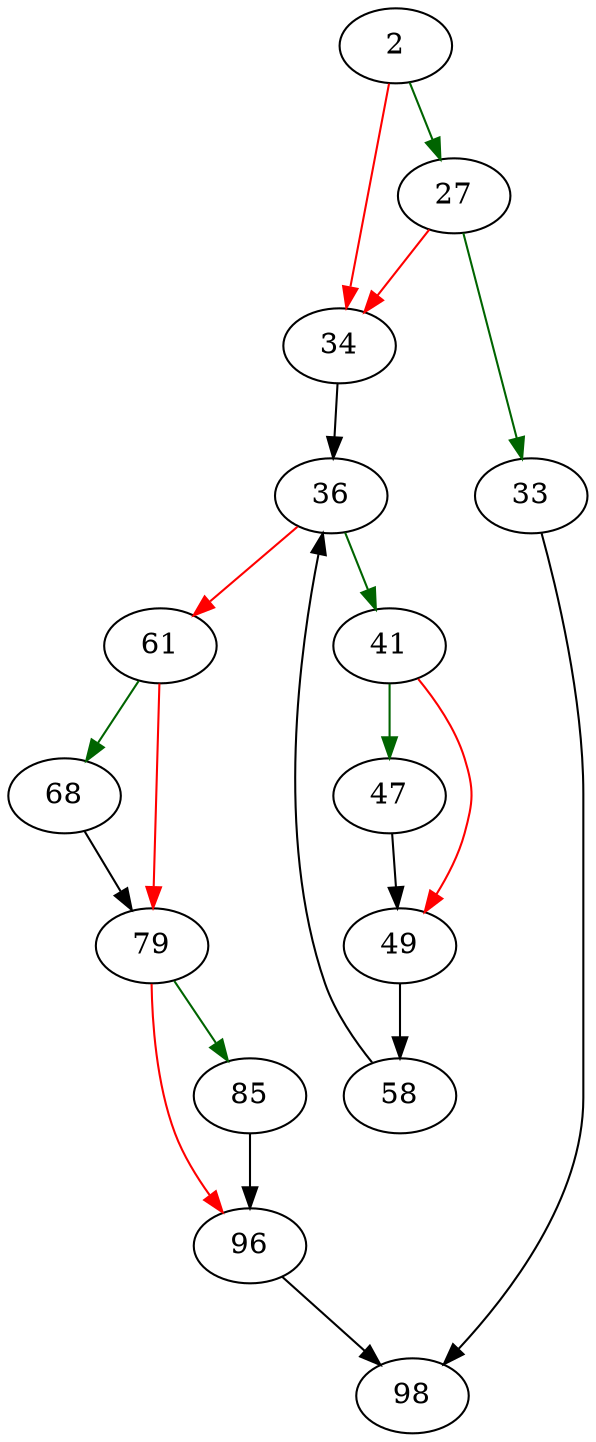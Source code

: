 strict digraph "explainIndexRange" {
	// Node definitions.
	2 [entry=true];
	27;
	34;
	33;
	98;
	36;
	41;
	61;
	47;
	49;
	58;
	68;
	79;
	85;
	96;

	// Edge definitions.
	2 -> 27 [
		color=darkgreen
		cond=true
	];
	2 -> 34 [
		color=red
		cond=false
	];
	27 -> 34 [
		color=red
		cond=false
	];
	27 -> 33 [
		color=darkgreen
		cond=true
	];
	34 -> 36;
	33 -> 98;
	36 -> 41 [
		color=darkgreen
		cond=true
	];
	36 -> 61 [
		color=red
		cond=false
	];
	41 -> 47 [
		color=darkgreen
		cond=true
	];
	41 -> 49 [
		color=red
		cond=false
	];
	61 -> 68 [
		color=darkgreen
		cond=true
	];
	61 -> 79 [
		color=red
		cond=false
	];
	47 -> 49;
	49 -> 58;
	58 -> 36;
	68 -> 79;
	79 -> 85 [
		color=darkgreen
		cond=true
	];
	79 -> 96 [
		color=red
		cond=false
	];
	85 -> 96;
	96 -> 98;
}